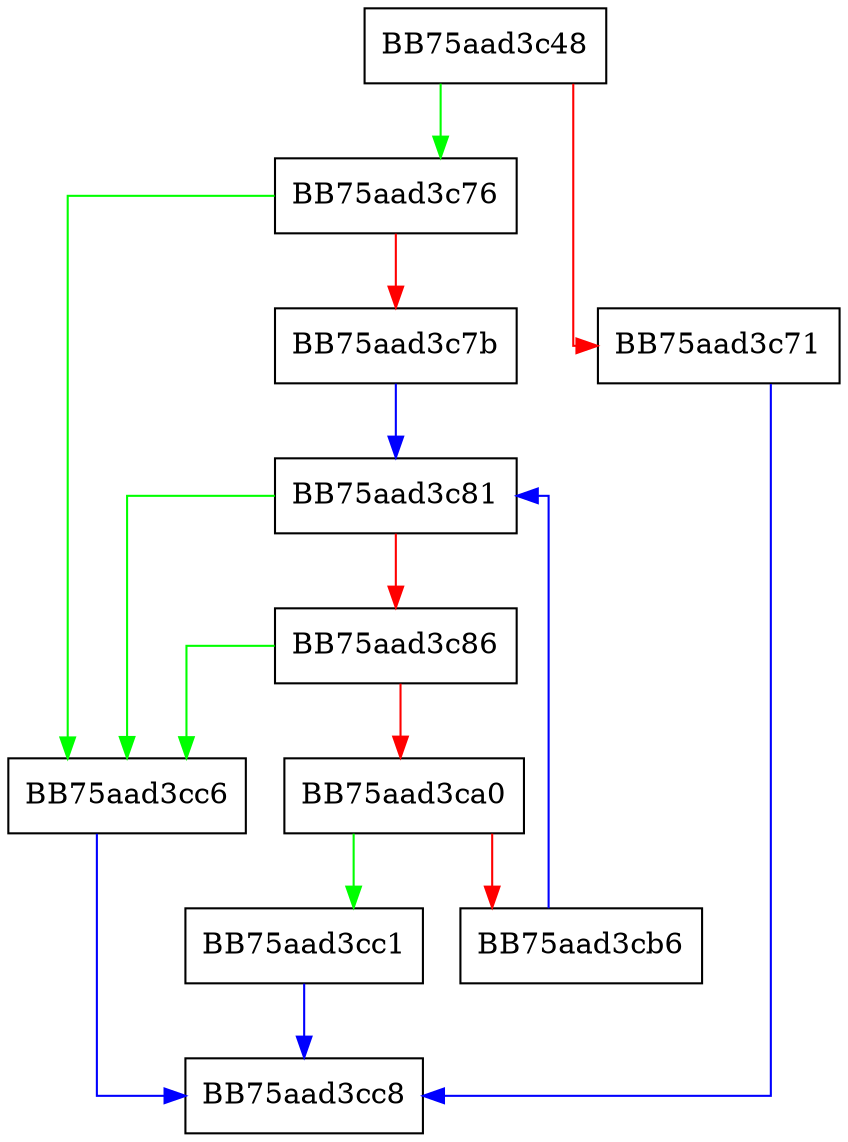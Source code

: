 digraph lmemfind {
  node [shape="box"];
  graph [splines=ortho];
  BB75aad3c48 -> BB75aad3c76 [color="green"];
  BB75aad3c48 -> BB75aad3c71 [color="red"];
  BB75aad3c71 -> BB75aad3cc8 [color="blue"];
  BB75aad3c76 -> BB75aad3cc6 [color="green"];
  BB75aad3c76 -> BB75aad3c7b [color="red"];
  BB75aad3c7b -> BB75aad3c81 [color="blue"];
  BB75aad3c81 -> BB75aad3cc6 [color="green"];
  BB75aad3c81 -> BB75aad3c86 [color="red"];
  BB75aad3c86 -> BB75aad3cc6 [color="green"];
  BB75aad3c86 -> BB75aad3ca0 [color="red"];
  BB75aad3ca0 -> BB75aad3cc1 [color="green"];
  BB75aad3ca0 -> BB75aad3cb6 [color="red"];
  BB75aad3cb6 -> BB75aad3c81 [color="blue"];
  BB75aad3cc1 -> BB75aad3cc8 [color="blue"];
  BB75aad3cc6 -> BB75aad3cc8 [color="blue"];
}